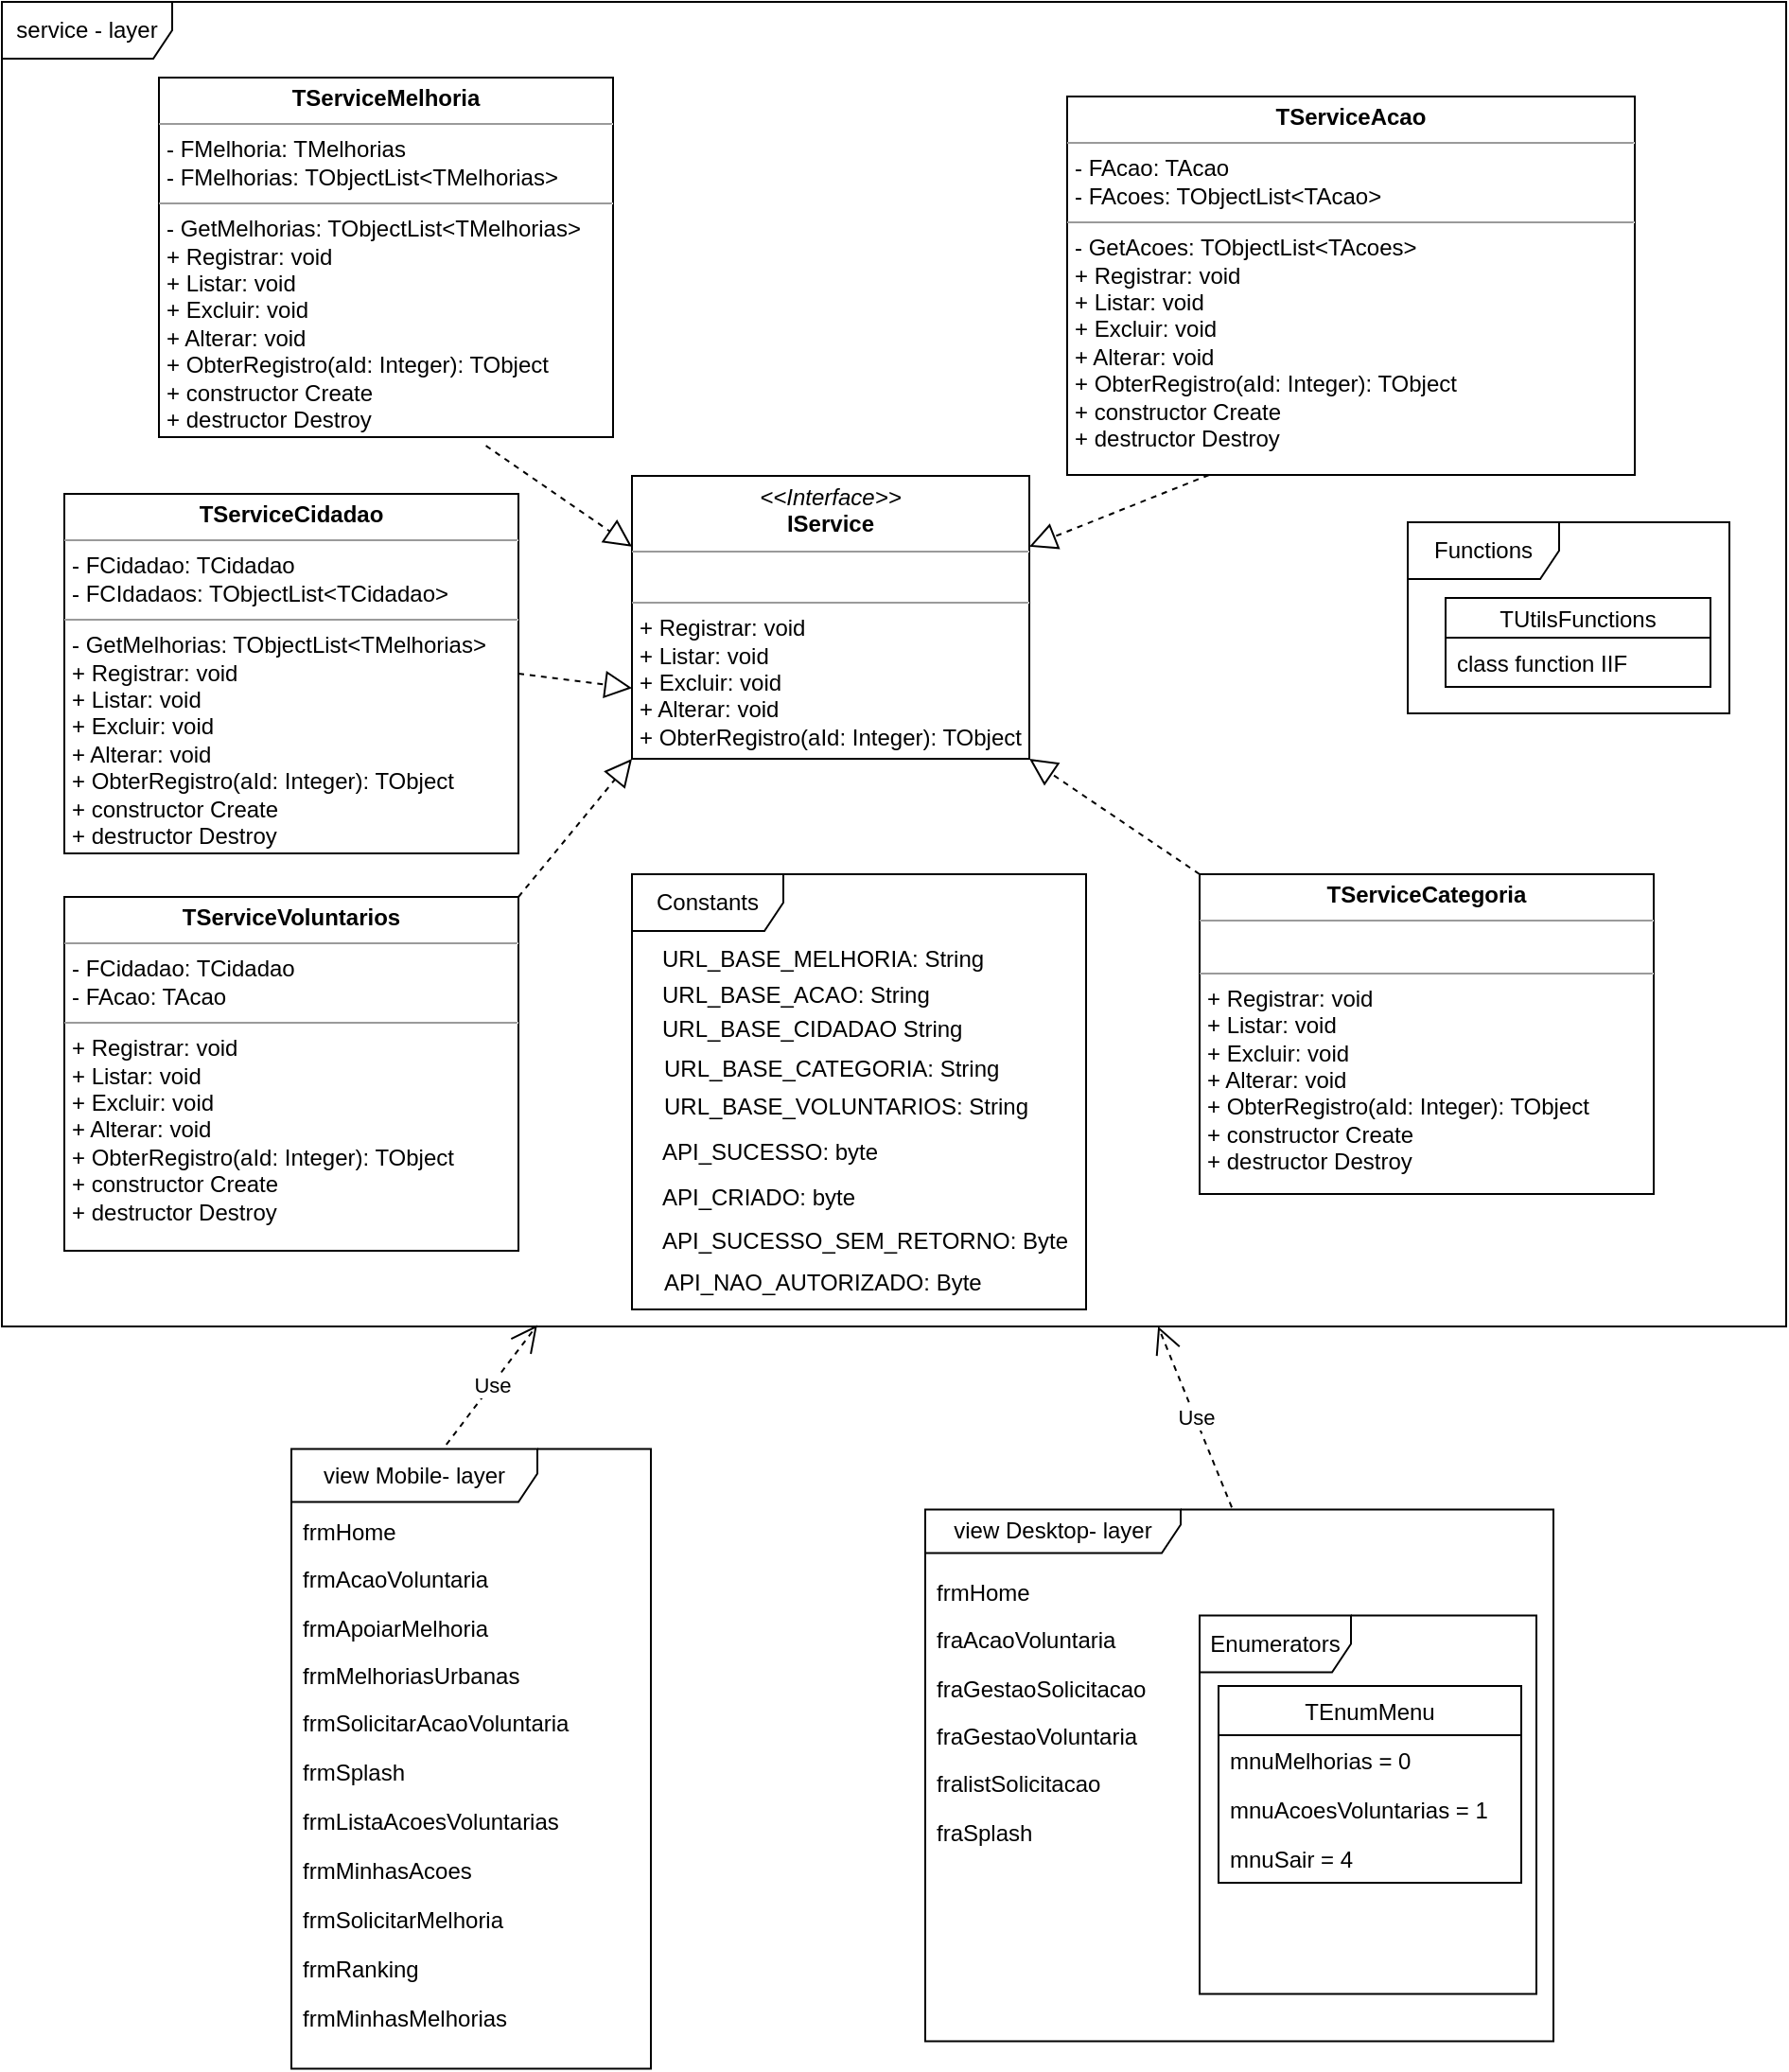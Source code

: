 <mxfile version="21.0.6" type="device"><diagram name="Página-1" id="rrbJUA2l4IgsMVXqIFK-"><mxGraphModel dx="1674" dy="1957" grid="1" gridSize="10" guides="1" tooltips="1" connect="1" arrows="1" fold="1" page="1" pageScale="1" pageWidth="827" pageHeight="1169" math="0" shadow="0"><root><mxCell id="0"/><mxCell id="1" parent="0"/><mxCell id="kuYpMC-YS40aWFOjGbdQ-1" value="service - layer" style="shape=umlFrame;whiteSpace=wrap;html=1;pointerEvents=0;width=90;height=30;" parent="1" vertex="1"><mxGeometry x="7" y="-1160" width="943" height="700" as="geometry"/></mxCell><mxCell id="kuYpMC-YS40aWFOjGbdQ-2" value="&lt;p style=&quot;margin:0px;margin-top:4px;text-align:center;&quot;&gt;&lt;i&gt;&amp;lt;&amp;lt;Interface&amp;gt;&amp;gt;&lt;/i&gt;&lt;br&gt;&lt;b&gt;IService&lt;/b&gt;&lt;/p&gt;&lt;hr size=&quot;1&quot;&gt;&lt;p style=&quot;margin:0px;margin-left:4px;&quot;&gt;&lt;br&gt;&lt;/p&gt;&lt;hr size=&quot;1&quot;&gt;&lt;p style=&quot;margin:0px;margin-left:4px;&quot;&gt;+ Registrar: void&lt;/p&gt;&lt;p style=&quot;margin:0px;margin-left:4px;&quot;&gt;+ Listar: void&lt;/p&gt;&lt;p style=&quot;margin:0px;margin-left:4px;&quot;&gt;+ Excluir: void&lt;/p&gt;&lt;p style=&quot;margin:0px;margin-left:4px;&quot;&gt;+ Alterar: void&lt;br&gt;&lt;/p&gt;&lt;p style=&quot;margin:0px;margin-left:4px;&quot;&gt;+ ObterRegistro(aId: Integer): TObject&lt;/p&gt;" style="verticalAlign=top;align=left;overflow=fill;fontSize=12;fontFamily=Helvetica;html=1;" parent="1" vertex="1"><mxGeometry x="340" y="-909.5" width="210" height="149.5" as="geometry"/></mxCell><mxCell id="kuYpMC-YS40aWFOjGbdQ-5" value="" style="endArrow=block;dashed=1;endFill=0;endSize=12;html=1;rounded=0;entryX=0;entryY=0.75;entryDx=0;entryDy=0;exitX=1;exitY=0.5;exitDx=0;exitDy=0;" parent="1" source="OttICawP__ac6mhfzqGg-4" target="kuYpMC-YS40aWFOjGbdQ-2" edge="1"><mxGeometry width="160" relative="1" as="geometry"><mxPoint x="270.183" y="-689" as="sourcePoint"/><mxPoint x="460" y="-970" as="targetPoint"/></mxGeometry></mxCell><mxCell id="kuYpMC-YS40aWFOjGbdQ-7" value="&lt;p style=&quot;margin:0px;margin-top:4px;text-align:center;&quot;&gt;&lt;b&gt;TServiceAcao&lt;/b&gt;&lt;/p&gt;&lt;hr size=&quot;1&quot;&gt;&lt;p style=&quot;margin:0px;margin-left:4px;&quot;&gt;- FAcao: TAcao&lt;/p&gt;&lt;p style=&quot;margin:0px;margin-left:4px;&quot;&gt;- FAcoes: TObjectList&amp;lt;TAcao&amp;gt;&lt;/p&gt;&lt;hr size=&quot;1&quot;&gt;&lt;p style=&quot;border-color: var(--border-color); margin: 0px 0px 0px 4px;&quot;&gt;- GetAcoes: TObjectList&amp;lt;TAcoes&amp;gt;&lt;/p&gt;&lt;p style=&quot;border-color: var(--border-color); margin: 0px 0px 0px 4px;&quot;&gt;+ Registrar: void&lt;/p&gt;&lt;p style=&quot;border-color: var(--border-color); margin: 0px 0px 0px 4px;&quot;&gt;+ Listar: void&lt;/p&gt;&lt;p style=&quot;border-color: var(--border-color); margin: 0px 0px 0px 4px;&quot;&gt;+ Excluir: void&lt;/p&gt;&lt;p style=&quot;border-color: var(--border-color); margin: 0px 0px 0px 4px;&quot;&gt;+ Alterar: void&lt;br&gt;&lt;/p&gt;&lt;p style=&quot;border-color: var(--border-color); margin: 0px 0px 0px 4px;&quot;&gt;+ ObterRegistro(aId: Integer): TObject&lt;br style=&quot;border-color: var(--border-color);&quot;&gt;&lt;/p&gt;&lt;p style=&quot;border-color: var(--border-color); margin: 0px 0px 0px 4px;&quot;&gt;+ constructor Create&lt;/p&gt;&lt;p style=&quot;border-color: var(--border-color); margin: 0px 0px 0px 4px;&quot;&gt;+ destructor Destroy&lt;/p&gt;" style="verticalAlign=top;align=left;overflow=fill;fontSize=12;fontFamily=Helvetica;html=1;" parent="1" vertex="1"><mxGeometry x="570" y="-1110" width="300" height="200" as="geometry"/></mxCell><mxCell id="kuYpMC-YS40aWFOjGbdQ-24" value="Constants" style="shape=umlFrame;whiteSpace=wrap;html=1;pointerEvents=0;width=80;height=30;" parent="1" vertex="1"><mxGeometry x="340" y="-699" width="240" height="230" as="geometry"/></mxCell><mxCell id="kuYpMC-YS40aWFOjGbdQ-25" value="URL_BASE_MELHORIA: String" style="text;strokeColor=none;fillColor=none;align=left;verticalAlign=top;spacingLeft=4;spacingRight=4;overflow=hidden;rotatable=0;points=[[0,0.5],[1,0.5]];portConstraint=eastwest;" parent="1" vertex="1"><mxGeometry x="350" y="-668" width="190" height="22" as="geometry"/></mxCell><mxCell id="kuYpMC-YS40aWFOjGbdQ-26" value="URL_BASE_ACAO: String" style="text;strokeColor=none;fillColor=none;align=left;verticalAlign=top;spacingLeft=4;spacingRight=4;overflow=hidden;rotatable=0;points=[[0,0.5],[1,0.5]];portConstraint=eastwest;" parent="1" vertex="1"><mxGeometry x="350" y="-649" width="180" height="26" as="geometry"/></mxCell><mxCell id="kuYpMC-YS40aWFOjGbdQ-27" value="URL_BASE_CIDADAO String" style="text;strokeColor=none;fillColor=none;align=left;verticalAlign=top;spacingLeft=4;spacingRight=4;overflow=hidden;rotatable=0;points=[[0,0.5],[1,0.5]];portConstraint=eastwest;" parent="1" vertex="1"><mxGeometry x="350" y="-631" width="210" height="26" as="geometry"/></mxCell><mxCell id="kuYpMC-YS40aWFOjGbdQ-28" value="API_SUCESSO: byte" style="text;strokeColor=none;fillColor=none;align=left;verticalAlign=top;spacingLeft=4;spacingRight=4;overflow=hidden;rotatable=0;points=[[0,0.5],[1,0.5]];portConstraint=eastwest;" parent="1" vertex="1"><mxGeometry x="350" y="-566" width="150" height="25" as="geometry"/></mxCell><mxCell id="kuYpMC-YS40aWFOjGbdQ-29" value="API_SUCESSO_SEM_RETORNO: Byte" style="text;strokeColor=none;fillColor=none;align=left;verticalAlign=top;spacingLeft=4;spacingRight=4;overflow=hidden;rotatable=0;points=[[0,0.5],[1,0.5]];portConstraint=eastwest;" parent="1" vertex="1"><mxGeometry x="350" y="-519" width="240" height="27" as="geometry"/></mxCell><mxCell id="kuYpMC-YS40aWFOjGbdQ-30" value="API_NAO_AUTORIZADO: Byte" style="text;strokeColor=none;fillColor=none;align=left;verticalAlign=top;spacingLeft=4;spacingRight=4;overflow=hidden;rotatable=0;points=[[0,0.5],[1,0.5]];portConstraint=eastwest;" parent="1" vertex="1"><mxGeometry x="351" y="-497" width="199" height="27" as="geometry"/></mxCell><mxCell id="kuYpMC-YS40aWFOjGbdQ-31" value="URL_BASE_CATEGORIA: String" style="text;strokeColor=none;fillColor=none;align=left;verticalAlign=top;spacingLeft=4;spacingRight=4;overflow=hidden;rotatable=0;points=[[0,0.5],[1,0.5]];portConstraint=eastwest;" parent="1" vertex="1"><mxGeometry x="351" y="-610" width="219" height="26" as="geometry"/></mxCell><mxCell id="kuYpMC-YS40aWFOjGbdQ-32" value="URL_BASE_VOLUNTARIOS: String" style="text;strokeColor=none;fillColor=none;align=left;verticalAlign=top;spacingLeft=4;spacingRight=4;overflow=hidden;rotatable=0;points=[[0,0.5],[1,0.5]];portConstraint=eastwest;" parent="1" vertex="1"><mxGeometry x="351" y="-590" width="229" height="26" as="geometry"/></mxCell><mxCell id="kuYpMC-YS40aWFOjGbdQ-33" value="API_CRIADO: byte" style="text;strokeColor=none;fillColor=none;align=left;verticalAlign=top;spacingLeft=4;spacingRight=4;overflow=hidden;rotatable=0;points=[[0,0.5],[1,0.5]];portConstraint=eastwest;" parent="1" vertex="1"><mxGeometry x="350" y="-542" width="150" height="25" as="geometry"/></mxCell><mxCell id="kuYpMC-YS40aWFOjGbdQ-35" value="Functions" style="shape=umlFrame;whiteSpace=wrap;html=1;pointerEvents=0;width=80;height=30;" parent="1" vertex="1"><mxGeometry x="750" y="-885" width="170" height="101" as="geometry"/></mxCell><mxCell id="kuYpMC-YS40aWFOjGbdQ-36" value="TUtilsFunctions" style="swimlane;fontStyle=0;childLayout=stackLayout;horizontal=1;startSize=21;fillColor=none;horizontalStack=0;resizeParent=1;resizeParentMax=0;resizeLast=0;collapsible=1;marginBottom=0;" parent="1" vertex="1"><mxGeometry x="770" y="-845" width="140" height="47" as="geometry"/></mxCell><mxCell id="kuYpMC-YS40aWFOjGbdQ-37" value="class function IIF" style="text;strokeColor=none;fillColor=none;align=left;verticalAlign=top;spacingLeft=4;spacingRight=4;overflow=hidden;rotatable=0;points=[[0,0.5],[1,0.5]];portConstraint=eastwest;" parent="kuYpMC-YS40aWFOjGbdQ-36" vertex="1"><mxGeometry y="21" width="140" height="26" as="geometry"/></mxCell><mxCell id="kuYpMC-YS40aWFOjGbdQ-43" value="view Mobile- layer" style="shape=umlFrame;whiteSpace=wrap;html=1;pointerEvents=0;width=130;height=28;" parent="1" vertex="1"><mxGeometry x="160" y="-395.25" width="190" height="327.5" as="geometry"/></mxCell><mxCell id="kuYpMC-YS40aWFOjGbdQ-48" value="frmHome" style="text;strokeColor=none;fillColor=none;align=left;verticalAlign=top;spacingLeft=4;spacingRight=4;overflow=hidden;rotatable=0;points=[[0,0.5],[1,0.5]];portConstraint=eastwest;" parent="1" vertex="1"><mxGeometry x="160" y="-365.25" width="160" height="26" as="geometry"/></mxCell><mxCell id="kuYpMC-YS40aWFOjGbdQ-49" value="frmAcaoVoluntaria" style="text;strokeColor=none;fillColor=none;align=left;verticalAlign=top;spacingLeft=4;spacingRight=4;overflow=hidden;rotatable=0;points=[[0,0.5],[1,0.5]];portConstraint=eastwest;" parent="1" vertex="1"><mxGeometry x="160" y="-340.25" width="160" height="26" as="geometry"/></mxCell><mxCell id="kuYpMC-YS40aWFOjGbdQ-50" value="frmApoiarMelhoria" style="text;strokeColor=none;fillColor=none;align=left;verticalAlign=top;spacingLeft=4;spacingRight=4;overflow=hidden;rotatable=0;points=[[0,0.5],[1,0.5]];portConstraint=eastwest;" parent="1" vertex="1"><mxGeometry x="160" y="-314.25" width="160" height="26" as="geometry"/></mxCell><mxCell id="kuYpMC-YS40aWFOjGbdQ-51" value="frmMelhoriasUrbanas" style="text;strokeColor=none;fillColor=none;align=left;verticalAlign=top;spacingLeft=4;spacingRight=4;overflow=hidden;rotatable=0;points=[[0,0.5],[1,0.5]];portConstraint=eastwest;" parent="1" vertex="1"><mxGeometry x="160" y="-289.25" width="160" height="26" as="geometry"/></mxCell><mxCell id="kuYpMC-YS40aWFOjGbdQ-52" value="frmSolicitarAcaoVoluntaria" style="text;strokeColor=none;fillColor=none;align=left;verticalAlign=top;spacingLeft=4;spacingRight=4;overflow=hidden;rotatable=0;points=[[0,0.5],[1,0.5]];portConstraint=eastwest;" parent="1" vertex="1"><mxGeometry x="160" y="-264.25" width="160" height="26" as="geometry"/></mxCell><mxCell id="kuYpMC-YS40aWFOjGbdQ-53" value="frmSplash" style="text;strokeColor=none;fillColor=none;align=left;verticalAlign=top;spacingLeft=4;spacingRight=4;overflow=hidden;rotatable=0;points=[[0,0.5],[1,0.5]];portConstraint=eastwest;" parent="1" vertex="1"><mxGeometry x="160" y="-238.25" width="160" height="26" as="geometry"/></mxCell><mxCell id="kuYpMC-YS40aWFOjGbdQ-54" value="frmListaAcoesVoluntarias" style="text;strokeColor=none;fillColor=none;align=left;verticalAlign=top;spacingLeft=4;spacingRight=4;overflow=hidden;rotatable=0;points=[[0,0.5],[1,0.5]];portConstraint=eastwest;" parent="1" vertex="1"><mxGeometry x="160" y="-212.25" width="160" height="26" as="geometry"/></mxCell><mxCell id="kuYpMC-YS40aWFOjGbdQ-55" value="Use" style="endArrow=open;endSize=12;dashed=1;html=1;rounded=0;exitX=0.431;exitY=-0.007;exitDx=0;exitDy=0;exitPerimeter=0;entryX=0.3;entryY=0.999;entryDx=0;entryDy=0;entryPerimeter=0;" parent="1" source="kuYpMC-YS40aWFOjGbdQ-43" target="kuYpMC-YS40aWFOjGbdQ-1" edge="1"><mxGeometry width="160" relative="1" as="geometry"><mxPoint x="350" y="-450" as="sourcePoint"/><mxPoint x="510" y="-450" as="targetPoint"/></mxGeometry></mxCell><mxCell id="OttICawP__ac6mhfzqGg-1" value="&lt;p style=&quot;margin:0px;margin-top:4px;text-align:center;&quot;&gt;&lt;b&gt;TServiceMelhoria&lt;/b&gt;&lt;/p&gt;&lt;hr size=&quot;1&quot;&gt;&lt;p style=&quot;margin:0px;margin-left:4px;&quot;&gt;- FMelhoria: TMelhorias&lt;/p&gt;&lt;p style=&quot;margin:0px;margin-left:4px;&quot;&gt;- FMelhorias: TObjectList&amp;lt;TMelhorias&amp;gt;&lt;/p&gt;&lt;hr size=&quot;1&quot;&gt;&lt;p style=&quot;border-color: var(--border-color); margin: 0px 0px 0px 4px;&quot;&gt;- GetMelhorias: TObjectList&amp;lt;TMelhorias&amp;gt;&lt;/p&gt;&lt;p style=&quot;border-color: var(--border-color); margin: 0px 0px 0px 4px;&quot;&gt;+ Registrar: void&lt;/p&gt;&lt;p style=&quot;border-color: var(--border-color); margin: 0px 0px 0px 4px;&quot;&gt;+ Listar: void&lt;/p&gt;&lt;p style=&quot;border-color: var(--border-color); margin: 0px 0px 0px 4px;&quot;&gt;+ Excluir: void&lt;/p&gt;&lt;p style=&quot;border-color: var(--border-color); margin: 0px 0px 0px 4px;&quot;&gt;+ Alterar: void&lt;br&gt;&lt;/p&gt;&lt;p style=&quot;border-color: var(--border-color); margin: 0px 0px 0px 4px;&quot;&gt;+ ObterRegistro(aId: Integer): TObject&lt;br style=&quot;border-color: var(--border-color);&quot;&gt;&lt;/p&gt;&lt;p style=&quot;border-color: var(--border-color); margin: 0px 0px 0px 4px;&quot;&gt;+ constructor Create&lt;/p&gt;&lt;p style=&quot;border-color: var(--border-color); margin: 0px 0px 0px 4px;&quot;&gt;+ destructor Destroy&lt;/p&gt;" style="verticalAlign=top;align=left;overflow=fill;fontSize=12;fontFamily=Helvetica;html=1;" parent="1" vertex="1"><mxGeometry x="90" y="-1120" width="240" height="190" as="geometry"/></mxCell><mxCell id="OttICawP__ac6mhfzqGg-2" value="" style="endArrow=block;dashed=1;endFill=0;endSize=12;html=1;rounded=0;entryX=0;entryY=0.25;entryDx=0;entryDy=0;exitX=0.72;exitY=1.024;exitDx=0;exitDy=0;exitPerimeter=0;" parent="1" source="OttICawP__ac6mhfzqGg-1" target="kuYpMC-YS40aWFOjGbdQ-2" edge="1"><mxGeometry width="160" relative="1" as="geometry"><mxPoint x="209.5" y="-845" as="sourcePoint"/><mxPoint x="294.5" y="-926" as="targetPoint"/></mxGeometry></mxCell><mxCell id="OttICawP__ac6mhfzqGg-3" value="" style="endArrow=block;dashed=1;endFill=0;endSize=12;html=1;rounded=0;entryX=1;entryY=0.25;entryDx=0;entryDy=0;exitX=0.25;exitY=1;exitDx=0;exitDy=0;" parent="1" source="kuYpMC-YS40aWFOjGbdQ-7" target="kuYpMC-YS40aWFOjGbdQ-2" edge="1"><mxGeometry width="160" relative="1" as="geometry"><mxPoint x="630" y="-909.5" as="sourcePoint"/><mxPoint x="775" y="-854.5" as="targetPoint"/></mxGeometry></mxCell><mxCell id="OttICawP__ac6mhfzqGg-4" value="&lt;p style=&quot;margin:0px;margin-top:4px;text-align:center;&quot;&gt;&lt;b&gt;TServiceCidadao&lt;/b&gt;&lt;/p&gt;&lt;hr size=&quot;1&quot;&gt;&lt;p style=&quot;margin:0px;margin-left:4px;&quot;&gt;- FCidadao: TCidadao&lt;/p&gt;&lt;p style=&quot;margin:0px;margin-left:4px;&quot;&gt;- FCIdadaos: TObjectList&amp;lt;TCidadao&amp;gt;&lt;/p&gt;&lt;hr size=&quot;1&quot;&gt;&lt;p style=&quot;border-color: var(--border-color); margin: 0px 0px 0px 4px;&quot;&gt;- GetMelhorias: TObjectList&amp;lt;TMelhorias&amp;gt;&lt;/p&gt;&lt;p style=&quot;border-color: var(--border-color); margin: 0px 0px 0px 4px;&quot;&gt;+ Registrar: void&lt;/p&gt;&lt;p style=&quot;border-color: var(--border-color); margin: 0px 0px 0px 4px;&quot;&gt;+ Listar: void&lt;/p&gt;&lt;p style=&quot;border-color: var(--border-color); margin: 0px 0px 0px 4px;&quot;&gt;+ Excluir: void&lt;/p&gt;&lt;p style=&quot;border-color: var(--border-color); margin: 0px 0px 0px 4px;&quot;&gt;+ Alterar: void&lt;br&gt;&lt;/p&gt;&lt;p style=&quot;border-color: var(--border-color); margin: 0px 0px 0px 4px;&quot;&gt;+ ObterRegistro(aId: Integer): TObject&lt;br style=&quot;border-color: var(--border-color);&quot;&gt;&lt;/p&gt;&lt;p style=&quot;border-color: var(--border-color); margin: 0px 0px 0px 4px;&quot;&gt;+ constructor Create&lt;/p&gt;&lt;p style=&quot;border-color: var(--border-color); margin: 0px 0px 0px 4px;&quot;&gt;+ destructor Destroy&lt;/p&gt;" style="verticalAlign=top;align=left;overflow=fill;fontSize=12;fontFamily=Helvetica;html=1;" parent="1" vertex="1"><mxGeometry x="40" y="-900" width="240" height="190" as="geometry"/></mxCell><mxCell id="OttICawP__ac6mhfzqGg-5" value="&lt;p style=&quot;margin:0px;margin-top:4px;text-align:center;&quot;&gt;&lt;b&gt;TServiceVoluntarios&lt;/b&gt;&lt;/p&gt;&lt;hr size=&quot;1&quot;&gt;&lt;p style=&quot;margin:0px;margin-left:4px;&quot;&gt;- FCidadao: TCidadao&lt;/p&gt;&lt;p style=&quot;margin:0px;margin-left:4px;&quot;&gt;- FAcao: TAcao&lt;/p&gt;&lt;hr size=&quot;1&quot;&gt;&lt;p style=&quot;border-color: var(--border-color); margin: 0px 0px 0px 4px;&quot;&gt;&lt;span style=&quot;background-color: initial;&quot;&gt;+ Registrar: void&lt;/span&gt;&lt;br&gt;&lt;/p&gt;&lt;p style=&quot;border-color: var(--border-color); margin: 0px 0px 0px 4px;&quot;&gt;+ Listar: void&lt;/p&gt;&lt;p style=&quot;border-color: var(--border-color); margin: 0px 0px 0px 4px;&quot;&gt;+ Excluir: void&lt;/p&gt;&lt;p style=&quot;border-color: var(--border-color); margin: 0px 0px 0px 4px;&quot;&gt;+ Alterar: void&lt;br&gt;&lt;/p&gt;&lt;p style=&quot;border-color: var(--border-color); margin: 0px 0px 0px 4px;&quot;&gt;+ ObterRegistro(aId: Integer): TObject&lt;br style=&quot;border-color: var(--border-color);&quot;&gt;&lt;/p&gt;&lt;p style=&quot;border-color: var(--border-color); margin: 0px 0px 0px 4px;&quot;&gt;+ constructor Create&lt;/p&gt;&lt;p style=&quot;border-color: var(--border-color); margin: 0px 0px 0px 4px;&quot;&gt;+ destructor Destroy&lt;/p&gt;" style="verticalAlign=top;align=left;overflow=fill;fontSize=12;fontFamily=Helvetica;html=1;" parent="1" vertex="1"><mxGeometry x="40" y="-687" width="240" height="187" as="geometry"/></mxCell><mxCell id="OttICawP__ac6mhfzqGg-6" value="" style="endArrow=block;dashed=1;endFill=0;endSize=12;html=1;rounded=0;entryX=0;entryY=1;entryDx=0;entryDy=0;exitX=1;exitY=0;exitDx=0;exitDy=0;" parent="1" source="OttICawP__ac6mhfzqGg-5" target="kuYpMC-YS40aWFOjGbdQ-2" edge="1"><mxGeometry width="160" relative="1" as="geometry"><mxPoint x="290" y="-800" as="sourcePoint"/><mxPoint x="350" y="-795" as="targetPoint"/></mxGeometry></mxCell><mxCell id="OttICawP__ac6mhfzqGg-8" value="&lt;p style=&quot;margin:0px;margin-top:4px;text-align:center;&quot;&gt;&lt;b&gt;TServiceCategoria&lt;/b&gt;&lt;/p&gt;&lt;hr size=&quot;1&quot;&gt;&lt;p style=&quot;margin:0px;margin-left:4px;&quot;&gt;&lt;br&gt;&lt;/p&gt;&lt;hr size=&quot;1&quot;&gt;&lt;p style=&quot;border-color: var(--border-color); margin: 0px 0px 0px 4px;&quot;&gt;&lt;span style=&quot;background-color: initial;&quot;&gt;+ Registrar: void&lt;/span&gt;&lt;br&gt;&lt;/p&gt;&lt;p style=&quot;border-color: var(--border-color); margin: 0px 0px 0px 4px;&quot;&gt;+ Listar: void&lt;/p&gt;&lt;p style=&quot;border-color: var(--border-color); margin: 0px 0px 0px 4px;&quot;&gt;+ Excluir: void&lt;/p&gt;&lt;p style=&quot;border-color: var(--border-color); margin: 0px 0px 0px 4px;&quot;&gt;+ Alterar: void&lt;br&gt;&lt;/p&gt;&lt;p style=&quot;border-color: var(--border-color); margin: 0px 0px 0px 4px;&quot;&gt;+ ObterRegistro(aId: Integer): TObject&lt;br style=&quot;border-color: var(--border-color);&quot;&gt;&lt;/p&gt;&lt;p style=&quot;border-color: var(--border-color); margin: 0px 0px 0px 4px;&quot;&gt;+ constructor Create&lt;/p&gt;&lt;p style=&quot;border-color: var(--border-color); margin: 0px 0px 0px 4px;&quot;&gt;+ destructor Destroy&lt;/p&gt;" style="verticalAlign=top;align=left;overflow=fill;fontSize=12;fontFamily=Helvetica;html=1;" parent="1" vertex="1"><mxGeometry x="640" y="-699" width="240" height="169" as="geometry"/></mxCell><mxCell id="OttICawP__ac6mhfzqGg-9" value="" style="endArrow=block;dashed=1;endFill=0;endSize=12;html=1;rounded=0;entryX=1;entryY=1;entryDx=0;entryDy=0;exitX=0;exitY=0;exitDx=0;exitDy=0;" parent="1" source="OttICawP__ac6mhfzqGg-8" target="kuYpMC-YS40aWFOjGbdQ-2" edge="1"><mxGeometry width="160" relative="1" as="geometry"><mxPoint x="290" y="-677" as="sourcePoint"/><mxPoint x="350" y="-760" as="targetPoint"/></mxGeometry></mxCell><mxCell id="yxCQ5uAl4rxRFYC9SzcA-1" value="Enumerators" style="shape=umlFrame;whiteSpace=wrap;html=1;pointerEvents=0;width=80;height=30;" vertex="1" parent="1"><mxGeometry x="640" y="-307.25" width="178" height="200" as="geometry"/></mxCell><mxCell id="yxCQ5uAl4rxRFYC9SzcA-2" value="TEnumMenu" style="swimlane;fontStyle=0;childLayout=stackLayout;horizontal=1;startSize=26;fillColor=none;horizontalStack=0;resizeParent=1;resizeParentMax=0;resizeLast=0;collapsible=1;marginBottom=0;" vertex="1" parent="1"><mxGeometry x="650" y="-270" width="160" height="104" as="geometry"/></mxCell><mxCell id="yxCQ5uAl4rxRFYC9SzcA-3" value="mnuMelhorias = 0" style="text;strokeColor=none;fillColor=none;align=left;verticalAlign=top;spacingLeft=4;spacingRight=4;overflow=hidden;rotatable=0;points=[[0,0.5],[1,0.5]];portConstraint=eastwest;" vertex="1" parent="yxCQ5uAl4rxRFYC9SzcA-2"><mxGeometry y="26" width="160" height="26" as="geometry"/></mxCell><mxCell id="yxCQ5uAl4rxRFYC9SzcA-4" value="mnuAcoesVoluntarias = 1" style="text;strokeColor=none;fillColor=none;align=left;verticalAlign=top;spacingLeft=4;spacingRight=4;overflow=hidden;rotatable=0;points=[[0,0.5],[1,0.5]];portConstraint=eastwest;" vertex="1" parent="yxCQ5uAl4rxRFYC9SzcA-2"><mxGeometry y="52" width="160" height="26" as="geometry"/></mxCell><mxCell id="yxCQ5uAl4rxRFYC9SzcA-7" value="mnuSair = 4" style="text;strokeColor=none;fillColor=none;align=left;verticalAlign=top;spacingLeft=4;spacingRight=4;overflow=hidden;rotatable=0;points=[[0,0.5],[1,0.5]];portConstraint=eastwest;" vertex="1" parent="yxCQ5uAl4rxRFYC9SzcA-2"><mxGeometry y="78" width="160" height="26" as="geometry"/></mxCell><mxCell id="yxCQ5uAl4rxRFYC9SzcA-8" value="view Desktop- layer" style="shape=umlFrame;whiteSpace=wrap;html=1;pointerEvents=0;width=135;height=23;" vertex="1" parent="1"><mxGeometry x="495" y="-363.25" width="332" height="281" as="geometry"/></mxCell><mxCell id="yxCQ5uAl4rxRFYC9SzcA-9" value="frmHome" style="text;strokeColor=none;fillColor=none;align=left;verticalAlign=top;spacingLeft=4;spacingRight=4;overflow=hidden;rotatable=0;points=[[0,0.5],[1,0.5]];portConstraint=eastwest;" vertex="1" parent="1"><mxGeometry x="495" y="-333.25" width="160" height="26" as="geometry"/></mxCell><mxCell id="yxCQ5uAl4rxRFYC9SzcA-10" value="fraAcaoVoluntaria" style="text;strokeColor=none;fillColor=none;align=left;verticalAlign=top;spacingLeft=4;spacingRight=4;overflow=hidden;rotatable=0;points=[[0,0.5],[1,0.5]];portConstraint=eastwest;" vertex="1" parent="1"><mxGeometry x="495" y="-308.25" width="160" height="26" as="geometry"/></mxCell><mxCell id="yxCQ5uAl4rxRFYC9SzcA-11" value="fraGestaoSolicitacao" style="text;strokeColor=none;fillColor=none;align=left;verticalAlign=top;spacingLeft=4;spacingRight=4;overflow=hidden;rotatable=0;points=[[0,0.5],[1,0.5]];portConstraint=eastwest;" vertex="1" parent="1"><mxGeometry x="495" y="-282.25" width="160" height="26" as="geometry"/></mxCell><mxCell id="yxCQ5uAl4rxRFYC9SzcA-12" value="fraGestaoVoluntaria" style="text;strokeColor=none;fillColor=none;align=left;verticalAlign=top;spacingLeft=4;spacingRight=4;overflow=hidden;rotatable=0;points=[[0,0.5],[1,0.5]];portConstraint=eastwest;" vertex="1" parent="1"><mxGeometry x="495" y="-257.25" width="160" height="26" as="geometry"/></mxCell><mxCell id="yxCQ5uAl4rxRFYC9SzcA-13" value="fralistSolicitacao" style="text;strokeColor=none;fillColor=none;align=left;verticalAlign=top;spacingLeft=4;spacingRight=4;overflow=hidden;rotatable=0;points=[[0,0.5],[1,0.5]];portConstraint=eastwest;" vertex="1" parent="1"><mxGeometry x="495" y="-232.25" width="160" height="26" as="geometry"/></mxCell><mxCell id="yxCQ5uAl4rxRFYC9SzcA-14" value="fraSplash" style="text;strokeColor=none;fillColor=none;align=left;verticalAlign=top;spacingLeft=4;spacingRight=4;overflow=hidden;rotatable=0;points=[[0,0.5],[1,0.5]];portConstraint=eastwest;" vertex="1" parent="1"><mxGeometry x="495" y="-206.25" width="160" height="26" as="geometry"/></mxCell><mxCell id="yxCQ5uAl4rxRFYC9SzcA-16" value="frmMinhasAcoes" style="text;strokeColor=none;fillColor=none;align=left;verticalAlign=top;spacingLeft=4;spacingRight=4;overflow=hidden;rotatable=0;points=[[0,0.5],[1,0.5]];portConstraint=eastwest;" vertex="1" parent="1"><mxGeometry x="160" y="-186.25" width="160" height="26" as="geometry"/></mxCell><mxCell id="yxCQ5uAl4rxRFYC9SzcA-17" value="frmSolicitarMelhoria" style="text;strokeColor=none;fillColor=none;align=left;verticalAlign=top;spacingLeft=4;spacingRight=4;overflow=hidden;rotatable=0;points=[[0,0.5],[1,0.5]];portConstraint=eastwest;" vertex="1" parent="1"><mxGeometry x="160" y="-160.25" width="160" height="26" as="geometry"/></mxCell><mxCell id="yxCQ5uAl4rxRFYC9SzcA-18" value="frmRanking" style="text;strokeColor=none;fillColor=none;align=left;verticalAlign=top;spacingLeft=4;spacingRight=4;overflow=hidden;rotatable=0;points=[[0,0.5],[1,0.5]];portConstraint=eastwest;" vertex="1" parent="1"><mxGeometry x="160" y="-134.25" width="160" height="26" as="geometry"/></mxCell><mxCell id="yxCQ5uAl4rxRFYC9SzcA-19" value="frmMinhasMelhorias" style="text;strokeColor=none;fillColor=none;align=left;verticalAlign=top;spacingLeft=4;spacingRight=4;overflow=hidden;rotatable=0;points=[[0,0.5],[1,0.5]];portConstraint=eastwest;" vertex="1" parent="1"><mxGeometry x="160" y="-108.25" width="160" height="26" as="geometry"/></mxCell><mxCell id="yxCQ5uAl4rxRFYC9SzcA-20" value="Use" style="endArrow=open;endSize=12;dashed=1;html=1;rounded=0;exitX=0.488;exitY=-0.004;exitDx=0;exitDy=0;exitPerimeter=0;entryX=0.648;entryY=1;entryDx=0;entryDy=0;entryPerimeter=0;" edge="1" parent="1" source="yxCQ5uAl4rxRFYC9SzcA-8" target="kuYpMC-YS40aWFOjGbdQ-1"><mxGeometry width="160" relative="1" as="geometry"><mxPoint x="252" y="-388" as="sourcePoint"/><mxPoint x="422" y="-444" as="targetPoint"/></mxGeometry></mxCell></root></mxGraphModel></diagram></mxfile>